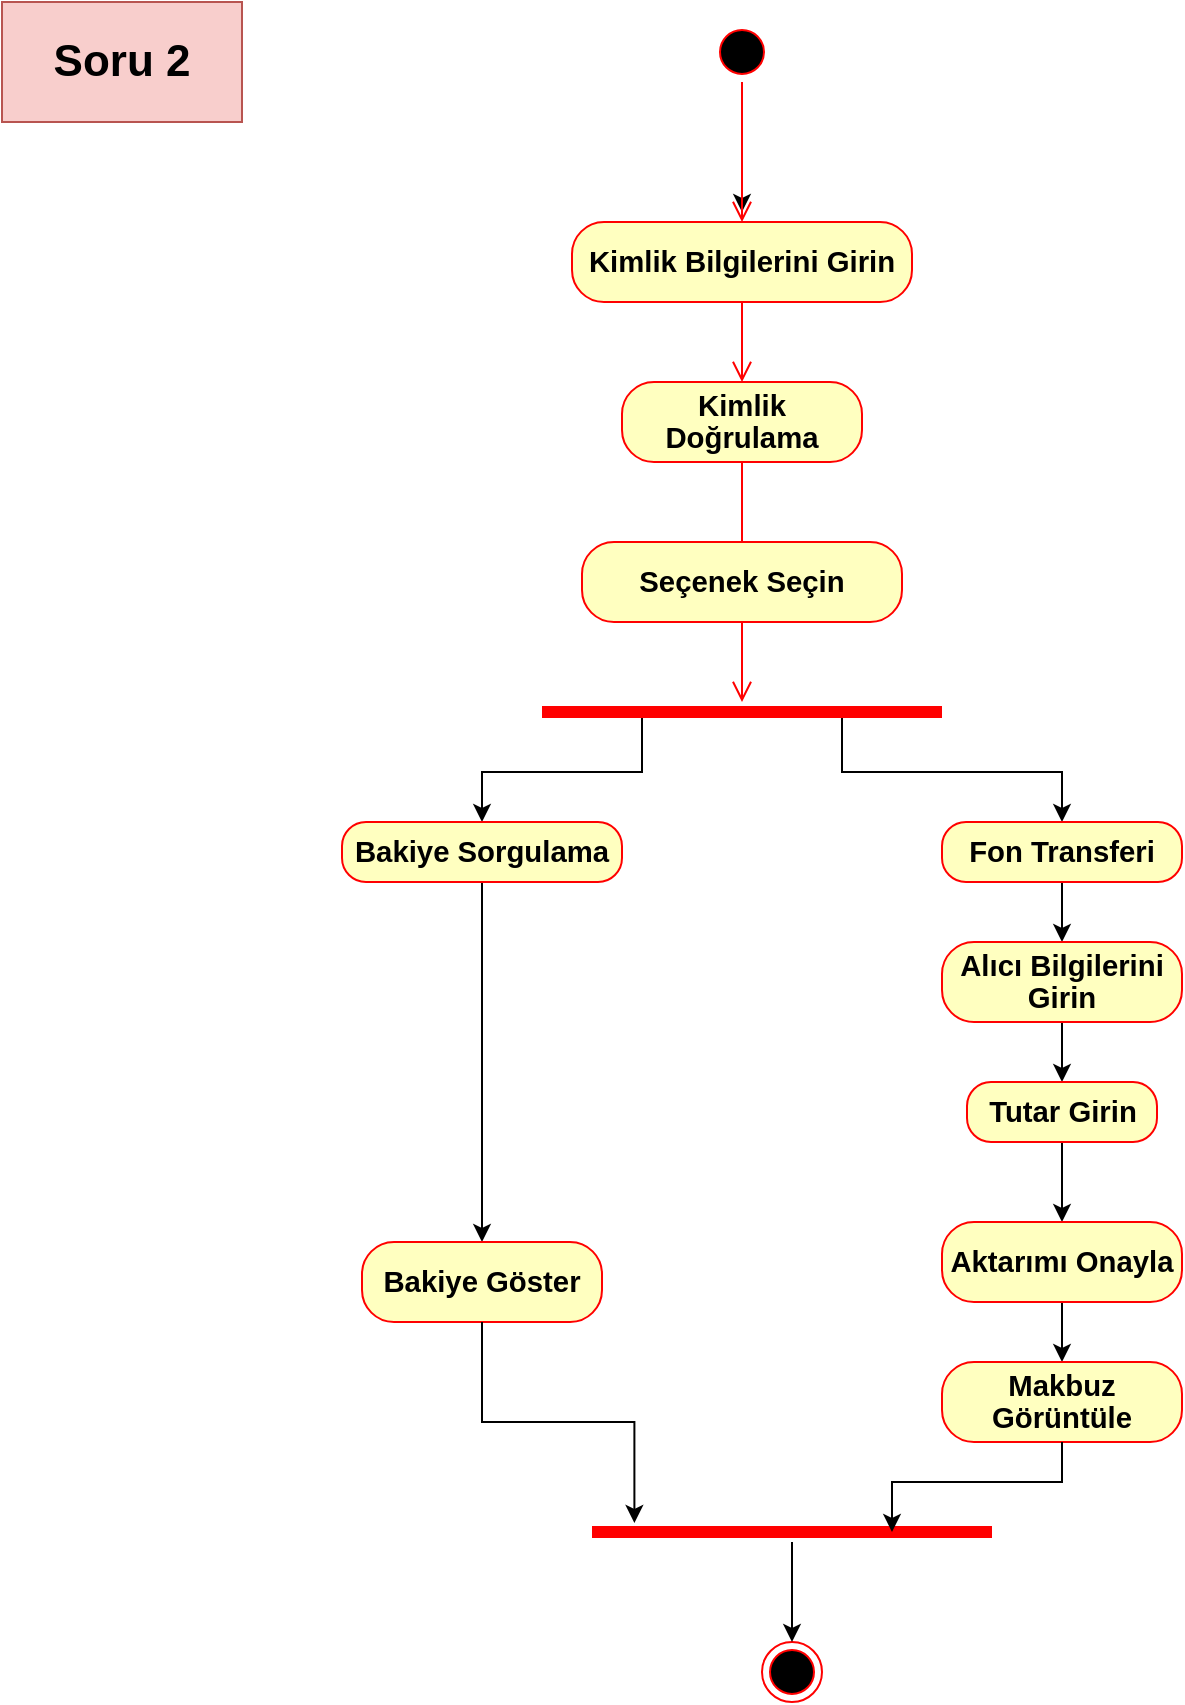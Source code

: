 <mxfile version="24.0.4" type="device">
  <diagram name="Page-1" id="l9JparrZua1onAVKtT3t">
    <mxGraphModel dx="1723" dy="865" grid="1" gridSize="10" guides="1" tooltips="1" connect="1" arrows="1" fold="1" page="1" pageScale="1" pageWidth="850" pageHeight="1100" math="0" shadow="0">
      <root>
        <mxCell id="0" />
        <mxCell id="1" parent="0" />
        <mxCell id="XcI_A4bfENHsjYowfGja-1" value="&lt;b&gt;&lt;font style=&quot;font-size: 22px;&quot;&gt;Soru 2&lt;/font&gt;&lt;/b&gt;" style="rounded=0;whiteSpace=wrap;html=1;fillColor=#f8cecc;strokeColor=#b85450;" vertex="1" parent="1">
          <mxGeometry x="70" y="20" width="120" height="60" as="geometry" />
        </mxCell>
        <mxCell id="XcI_A4bfENHsjYowfGja-2" value="" style="ellipse;html=1;shape=endState;fillColor=#000000;strokeColor=#ff0000;" vertex="1" parent="1">
          <mxGeometry x="450" y="840" width="30" height="30" as="geometry" />
        </mxCell>
        <mxCell id="XcI_A4bfENHsjYowfGja-3" value="" style="edgeStyle=orthogonalEdgeStyle;rounded=0;orthogonalLoop=1;jettySize=auto;html=1;" edge="1" parent="1" source="XcI_A4bfENHsjYowfGja-4">
          <mxGeometry relative="1" as="geometry">
            <mxPoint x="440" y="125" as="targetPoint" />
          </mxGeometry>
        </mxCell>
        <mxCell id="XcI_A4bfENHsjYowfGja-4" value="" style="ellipse;html=1;shape=startState;fillColor=#000000;strokeColor=#ff0000;" vertex="1" parent="1">
          <mxGeometry x="425" y="30" width="30" height="30" as="geometry" />
        </mxCell>
        <mxCell id="XcI_A4bfENHsjYowfGja-5" value="" style="edgeStyle=orthogonalEdgeStyle;html=1;verticalAlign=bottom;endArrow=open;endSize=8;strokeColor=#ff0000;rounded=0;" edge="1" parent="1" source="XcI_A4bfENHsjYowfGja-4" target="XcI_A4bfENHsjYowfGja-6">
          <mxGeometry relative="1" as="geometry">
            <mxPoint x="440" y="120" as="targetPoint" />
          </mxGeometry>
        </mxCell>
        <mxCell id="XcI_A4bfENHsjYowfGja-6" value="&lt;b&gt;&lt;span style=&quot;font-size:11.0pt;line-height:107%;&lt;br/&gt;font-family:&amp;quot;Calibri&amp;quot;,sans-serif;mso-ascii-theme-font:minor-latin;mso-fareast-font-family:&lt;br/&gt;Calibri;mso-fareast-theme-font:minor-latin;mso-hansi-theme-font:minor-latin;&lt;br/&gt;mso-bidi-font-family:Arial;mso-bidi-theme-font:minor-bidi;mso-ansi-language:&lt;br/&gt;TR;mso-fareast-language:EN-US;mso-bidi-language:AR-SA&quot;&gt;Kimlik Bilgilerini Girin&lt;/span&gt;&lt;/b&gt;" style="rounded=1;whiteSpace=wrap;html=1;arcSize=40;fontColor=#000000;fillColor=#ffffc0;strokeColor=#ff0000;" vertex="1" parent="1">
          <mxGeometry x="355" y="130" width="170" height="40" as="geometry" />
        </mxCell>
        <mxCell id="XcI_A4bfENHsjYowfGja-7" value="" style="edgeStyle=orthogonalEdgeStyle;html=1;verticalAlign=bottom;endArrow=open;endSize=8;strokeColor=#ff0000;rounded=0;" edge="1" parent="1" source="XcI_A4bfENHsjYowfGja-6" target="XcI_A4bfENHsjYowfGja-8">
          <mxGeometry relative="1" as="geometry">
            <mxPoint x="440" y="230" as="targetPoint" />
          </mxGeometry>
        </mxCell>
        <mxCell id="XcI_A4bfENHsjYowfGja-8" value="&lt;b&gt;&lt;span style=&quot;font-size:11.0pt;line-height:107%;&lt;br/&gt;font-family:&amp;quot;Calibri&amp;quot;,sans-serif;mso-ascii-theme-font:minor-latin;mso-fareast-font-family:&lt;br/&gt;Calibri;mso-fareast-theme-font:minor-latin;mso-hansi-theme-font:minor-latin;&lt;br/&gt;mso-bidi-font-family:Arial;mso-bidi-theme-font:minor-bidi;mso-ansi-language:&lt;br/&gt;TR;mso-fareast-language:EN-US;mso-bidi-language:AR-SA&quot;&gt;Kimlik Doğrulama&lt;/span&gt;&lt;/b&gt;" style="rounded=1;whiteSpace=wrap;html=1;arcSize=40;fontColor=#000000;fillColor=#ffffc0;strokeColor=#ff0000;" vertex="1" parent="1">
          <mxGeometry x="380" y="210" width="120" height="40" as="geometry" />
        </mxCell>
        <mxCell id="XcI_A4bfENHsjYowfGja-9" value="" style="edgeStyle=orthogonalEdgeStyle;html=1;verticalAlign=bottom;endArrow=open;endSize=8;strokeColor=#ff0000;rounded=0;" edge="1" parent="1" source="XcI_A4bfENHsjYowfGja-8">
          <mxGeometry relative="1" as="geometry">
            <mxPoint x="440" y="330" as="targetPoint" />
          </mxGeometry>
        </mxCell>
        <mxCell id="XcI_A4bfENHsjYowfGja-10" value="&lt;b&gt;&lt;span style=&quot;font-size:11.0pt;line-height:107%;&lt;br/&gt;font-family:&amp;quot;Calibri&amp;quot;,sans-serif;mso-ascii-theme-font:minor-latin;mso-fareast-font-family:&lt;br/&gt;Calibri;mso-fareast-theme-font:minor-latin;mso-hansi-theme-font:minor-latin;&lt;br/&gt;mso-bidi-font-family:Arial;mso-bidi-theme-font:minor-bidi;mso-ansi-language:&lt;br/&gt;TR;mso-fareast-language:EN-US;mso-bidi-language:AR-SA&quot;&gt;Seçenek Seçin&lt;/span&gt;&lt;/b&gt;" style="rounded=1;whiteSpace=wrap;html=1;arcSize=40;fontColor=#000000;fillColor=#ffffc0;strokeColor=#ff0000;" vertex="1" parent="1">
          <mxGeometry x="360" y="290" width="160" height="40" as="geometry" />
        </mxCell>
        <mxCell id="XcI_A4bfENHsjYowfGja-30" value="" style="edgeStyle=orthogonalEdgeStyle;html=1;verticalAlign=bottom;endArrow=open;endSize=8;strokeColor=#ff0000;rounded=0;" edge="1" parent="1" source="XcI_A4bfENHsjYowfGja-10" target="XcI_A4bfENHsjYowfGja-27">
          <mxGeometry relative="1" as="geometry">
            <mxPoint x="440.0" y="420" as="targetPoint" />
            <mxPoint x="440" y="370" as="sourcePoint" />
          </mxGeometry>
        </mxCell>
        <mxCell id="XcI_A4bfENHsjYowfGja-64" style="edgeStyle=orthogonalEdgeStyle;rounded=0;orthogonalLoop=1;jettySize=auto;html=1;exitX=0.25;exitY=0.5;exitDx=0;exitDy=0;exitPerimeter=0;entryX=0.5;entryY=0;entryDx=0;entryDy=0;" edge="1" parent="1" source="XcI_A4bfENHsjYowfGja-27" target="XcI_A4bfENHsjYowfGja-31">
          <mxGeometry relative="1" as="geometry" />
        </mxCell>
        <mxCell id="XcI_A4bfENHsjYowfGja-67" style="edgeStyle=orthogonalEdgeStyle;rounded=0;orthogonalLoop=1;jettySize=auto;html=1;exitX=0.75;exitY=0.5;exitDx=0;exitDy=0;exitPerimeter=0;entryX=0.5;entryY=0;entryDx=0;entryDy=0;" edge="1" parent="1" source="XcI_A4bfENHsjYowfGja-27" target="XcI_A4bfENHsjYowfGja-35">
          <mxGeometry relative="1" as="geometry">
            <mxPoint x="540" y="480" as="targetPoint" />
          </mxGeometry>
        </mxCell>
        <mxCell id="XcI_A4bfENHsjYowfGja-27" value="" style="shape=line;html=1;strokeWidth=6;strokeColor=#ff0000;" vertex="1" parent="1">
          <mxGeometry x="340" y="370" width="200" height="10" as="geometry" />
        </mxCell>
        <mxCell id="XcI_A4bfENHsjYowfGja-41" style="edgeStyle=orthogonalEdgeStyle;rounded=0;orthogonalLoop=1;jettySize=auto;html=1;exitX=0.5;exitY=1;exitDx=0;exitDy=0;entryX=0.5;entryY=0;entryDx=0;entryDy=0;" edge="1" parent="1" source="XcI_A4bfENHsjYowfGja-31" target="XcI_A4bfENHsjYowfGja-39">
          <mxGeometry relative="1" as="geometry" />
        </mxCell>
        <mxCell id="XcI_A4bfENHsjYowfGja-31" value="&lt;b&gt;&lt;span style=&quot;font-size:11.0pt;line-height:107%;&lt;br/&gt;font-family:&amp;quot;Calibri&amp;quot;,sans-serif;mso-ascii-theme-font:minor-latin;mso-fareast-font-family:&lt;br/&gt;Calibri;mso-fareast-theme-font:minor-latin;mso-hansi-theme-font:minor-latin;&lt;br/&gt;mso-bidi-font-family:Arial;mso-bidi-theme-font:minor-bidi;mso-ansi-language:&lt;br/&gt;TR;mso-fareast-language:EN-US;mso-bidi-language:AR-SA&quot;&gt;Bakiye Sorgulama&lt;/span&gt;&lt;/b&gt;" style="rounded=1;whiteSpace=wrap;html=1;arcSize=40;fontColor=#000000;fillColor=#ffffc0;strokeColor=#ff0000;" vertex="1" parent="1">
          <mxGeometry x="240" y="430" width="140" height="30" as="geometry" />
        </mxCell>
        <mxCell id="XcI_A4bfENHsjYowfGja-68" style="edgeStyle=orthogonalEdgeStyle;rounded=0;orthogonalLoop=1;jettySize=auto;html=1;exitX=0.5;exitY=1;exitDx=0;exitDy=0;entryX=0.5;entryY=0;entryDx=0;entryDy=0;" edge="1" parent="1" source="XcI_A4bfENHsjYowfGja-35" target="XcI_A4bfENHsjYowfGja-44">
          <mxGeometry relative="1" as="geometry" />
        </mxCell>
        <mxCell id="XcI_A4bfENHsjYowfGja-35" value="&lt;b&gt;&lt;span style=&quot;font-size:11.0pt;line-height:107%;&lt;br/&gt;font-family:&amp;quot;Calibri&amp;quot;,sans-serif;mso-ascii-theme-font:minor-latin;mso-fareast-font-family:&lt;br/&gt;Calibri;mso-fareast-theme-font:minor-latin;mso-hansi-theme-font:minor-latin;&lt;br/&gt;mso-bidi-font-family:Arial;mso-bidi-theme-font:minor-bidi;mso-ansi-language:&lt;br/&gt;TR;mso-fareast-language:EN-US;mso-bidi-language:AR-SA&quot;&gt;Fon Transferi&lt;/span&gt;&lt;/b&gt;" style="rounded=1;whiteSpace=wrap;html=1;arcSize=40;fontColor=#000000;fillColor=#ffffc0;strokeColor=#ff0000;" vertex="1" parent="1">
          <mxGeometry x="540" y="430" width="120" height="30" as="geometry" />
        </mxCell>
        <mxCell id="XcI_A4bfENHsjYowfGja-39" value="&lt;b&gt;&lt;span style=&quot;font-size:11.0pt;line-height:107%;&lt;br/&gt;font-family:&amp;quot;Calibri&amp;quot;,sans-serif;mso-ascii-theme-font:minor-latin;mso-fareast-font-family:&lt;br/&gt;Calibri;mso-fareast-theme-font:minor-latin;mso-hansi-theme-font:minor-latin;&lt;br/&gt;mso-bidi-font-family:Arial;mso-bidi-theme-font:minor-bidi;mso-ansi-language:&lt;br/&gt;TR;mso-fareast-language:EN-US;mso-bidi-language:AR-SA&quot;&gt;Bakiye Göster&lt;/span&gt;&lt;/b&gt;" style="rounded=1;whiteSpace=wrap;html=1;arcSize=40;fontColor=#000000;fillColor=#ffffc0;strokeColor=#ff0000;" vertex="1" parent="1">
          <mxGeometry x="250" y="640" width="120" height="40" as="geometry" />
        </mxCell>
        <mxCell id="XcI_A4bfENHsjYowfGja-62" style="edgeStyle=orthogonalEdgeStyle;rounded=0;orthogonalLoop=1;jettySize=auto;html=1;entryX=0.5;entryY=0;entryDx=0;entryDy=0;" edge="1" parent="1" source="XcI_A4bfENHsjYowfGja-42" target="XcI_A4bfENHsjYowfGja-2">
          <mxGeometry relative="1" as="geometry" />
        </mxCell>
        <mxCell id="XcI_A4bfENHsjYowfGja-42" value="" style="shape=line;html=1;strokeWidth=6;strokeColor=#ff0000;" vertex="1" parent="1">
          <mxGeometry x="365" y="780" width="200" height="10" as="geometry" />
        </mxCell>
        <mxCell id="XcI_A4bfENHsjYowfGja-43" style="edgeStyle=orthogonalEdgeStyle;rounded=0;orthogonalLoop=1;jettySize=auto;html=1;exitX=0.5;exitY=1;exitDx=0;exitDy=0;entryX=0.106;entryY=0.048;entryDx=0;entryDy=0;entryPerimeter=0;" edge="1" parent="1" source="XcI_A4bfENHsjYowfGja-39" target="XcI_A4bfENHsjYowfGja-42">
          <mxGeometry relative="1" as="geometry" />
        </mxCell>
        <mxCell id="XcI_A4bfENHsjYowfGja-70" style="edgeStyle=orthogonalEdgeStyle;rounded=0;orthogonalLoop=1;jettySize=auto;html=1;exitX=0.5;exitY=1;exitDx=0;exitDy=0;entryX=0.5;entryY=0;entryDx=0;entryDy=0;" edge="1" parent="1" source="XcI_A4bfENHsjYowfGja-44" target="XcI_A4bfENHsjYowfGja-46">
          <mxGeometry relative="1" as="geometry" />
        </mxCell>
        <mxCell id="XcI_A4bfENHsjYowfGja-44" value="&lt;b&gt;&lt;span style=&quot;font-size:11.0pt;line-height:107%;&lt;br/&gt;font-family:&amp;quot;Calibri&amp;quot;,sans-serif;mso-ascii-theme-font:minor-latin;mso-fareast-font-family:&lt;br/&gt;Calibri;mso-fareast-theme-font:minor-latin;mso-hansi-theme-font:minor-latin;&lt;br/&gt;mso-bidi-font-family:Arial;mso-bidi-theme-font:minor-bidi;mso-ansi-language:&lt;br/&gt;TR;mso-fareast-language:EN-US;mso-bidi-language:AR-SA&quot;&gt;Alıcı Bilgilerini Girin&lt;/span&gt;&lt;/b&gt;" style="rounded=1;whiteSpace=wrap;html=1;arcSize=40;fontColor=#000000;fillColor=#ffffc0;strokeColor=#ff0000;" vertex="1" parent="1">
          <mxGeometry x="540" y="490" width="120" height="40" as="geometry" />
        </mxCell>
        <mxCell id="XcI_A4bfENHsjYowfGja-71" style="edgeStyle=orthogonalEdgeStyle;rounded=0;orthogonalLoop=1;jettySize=auto;html=1;exitX=0.5;exitY=1;exitDx=0;exitDy=0;entryX=0.5;entryY=0;entryDx=0;entryDy=0;" edge="1" parent="1" source="XcI_A4bfENHsjYowfGja-46" target="XcI_A4bfENHsjYowfGja-48">
          <mxGeometry relative="1" as="geometry" />
        </mxCell>
        <mxCell id="XcI_A4bfENHsjYowfGja-46" value="&lt;b&gt;&lt;span style=&quot;font-size:11.0pt;line-height:107%;&lt;br/&gt;font-family:&amp;quot;Calibri&amp;quot;,sans-serif;mso-ascii-theme-font:minor-latin;mso-fareast-font-family:&lt;br/&gt;Calibri;mso-fareast-theme-font:minor-latin;mso-hansi-theme-font:minor-latin;&lt;br/&gt;mso-bidi-font-family:Arial;mso-bidi-theme-font:minor-bidi;mso-ansi-language:&lt;br/&gt;TR;mso-fareast-language:EN-US;mso-bidi-language:AR-SA&quot;&gt;Tutar Girin&lt;/span&gt;&lt;/b&gt;" style="rounded=1;whiteSpace=wrap;html=1;arcSize=40;fontColor=#000000;fillColor=#ffffc0;strokeColor=#ff0000;" vertex="1" parent="1">
          <mxGeometry x="552.5" y="560" width="95" height="30" as="geometry" />
        </mxCell>
        <mxCell id="XcI_A4bfENHsjYowfGja-72" style="edgeStyle=orthogonalEdgeStyle;rounded=0;orthogonalLoop=1;jettySize=auto;html=1;exitX=0.5;exitY=1;exitDx=0;exitDy=0;entryX=0.5;entryY=0;entryDx=0;entryDy=0;" edge="1" parent="1" source="XcI_A4bfENHsjYowfGja-48" target="XcI_A4bfENHsjYowfGja-50">
          <mxGeometry relative="1" as="geometry" />
        </mxCell>
        <mxCell id="XcI_A4bfENHsjYowfGja-48" value="&lt;b&gt;&lt;span style=&quot;font-size:11.0pt;line-height:107%;&lt;br/&gt;font-family:&amp;quot;Calibri&amp;quot;,sans-serif;mso-ascii-theme-font:minor-latin;mso-fareast-font-family:&lt;br/&gt;Calibri;mso-fareast-theme-font:minor-latin;mso-hansi-theme-font:minor-latin;&lt;br/&gt;mso-bidi-font-family:Arial;mso-bidi-theme-font:minor-bidi;mso-ansi-language:&lt;br/&gt;TR;mso-fareast-language:EN-US;mso-bidi-language:AR-SA&quot;&gt;Aktarımı Onayla&lt;/span&gt;&lt;/b&gt;" style="rounded=1;whiteSpace=wrap;html=1;arcSize=40;fontColor=#000000;fillColor=#ffffc0;strokeColor=#ff0000;" vertex="1" parent="1">
          <mxGeometry x="540" y="630" width="120" height="40" as="geometry" />
        </mxCell>
        <mxCell id="XcI_A4bfENHsjYowfGja-50" value="&lt;b&gt;&lt;span style=&quot;font-size:11.0pt;line-height:107%;&lt;br/&gt;font-family:&amp;quot;Calibri&amp;quot;,sans-serif;mso-ascii-theme-font:minor-latin;mso-fareast-font-family:&lt;br/&gt;Calibri;mso-fareast-theme-font:minor-latin;mso-hansi-theme-font:minor-latin;&lt;br/&gt;mso-bidi-font-family:Arial;mso-bidi-theme-font:minor-bidi;mso-ansi-language:&lt;br/&gt;TR;mso-fareast-language:EN-US;mso-bidi-language:AR-SA&quot;&gt;Makbuz Görüntüle&lt;/span&gt;&lt;/b&gt;" style="rounded=1;whiteSpace=wrap;html=1;arcSize=40;fontColor=#000000;fillColor=#ffffc0;strokeColor=#ff0000;" vertex="1" parent="1">
          <mxGeometry x="540" y="700" width="120" height="40" as="geometry" />
        </mxCell>
        <mxCell id="XcI_A4bfENHsjYowfGja-73" style="edgeStyle=orthogonalEdgeStyle;rounded=0;orthogonalLoop=1;jettySize=auto;html=1;exitX=0.5;exitY=1;exitDx=0;exitDy=0;entryX=0.75;entryY=0.5;entryDx=0;entryDy=0;entryPerimeter=0;" edge="1" parent="1" source="XcI_A4bfENHsjYowfGja-50" target="XcI_A4bfENHsjYowfGja-42">
          <mxGeometry relative="1" as="geometry" />
        </mxCell>
      </root>
    </mxGraphModel>
  </diagram>
</mxfile>
